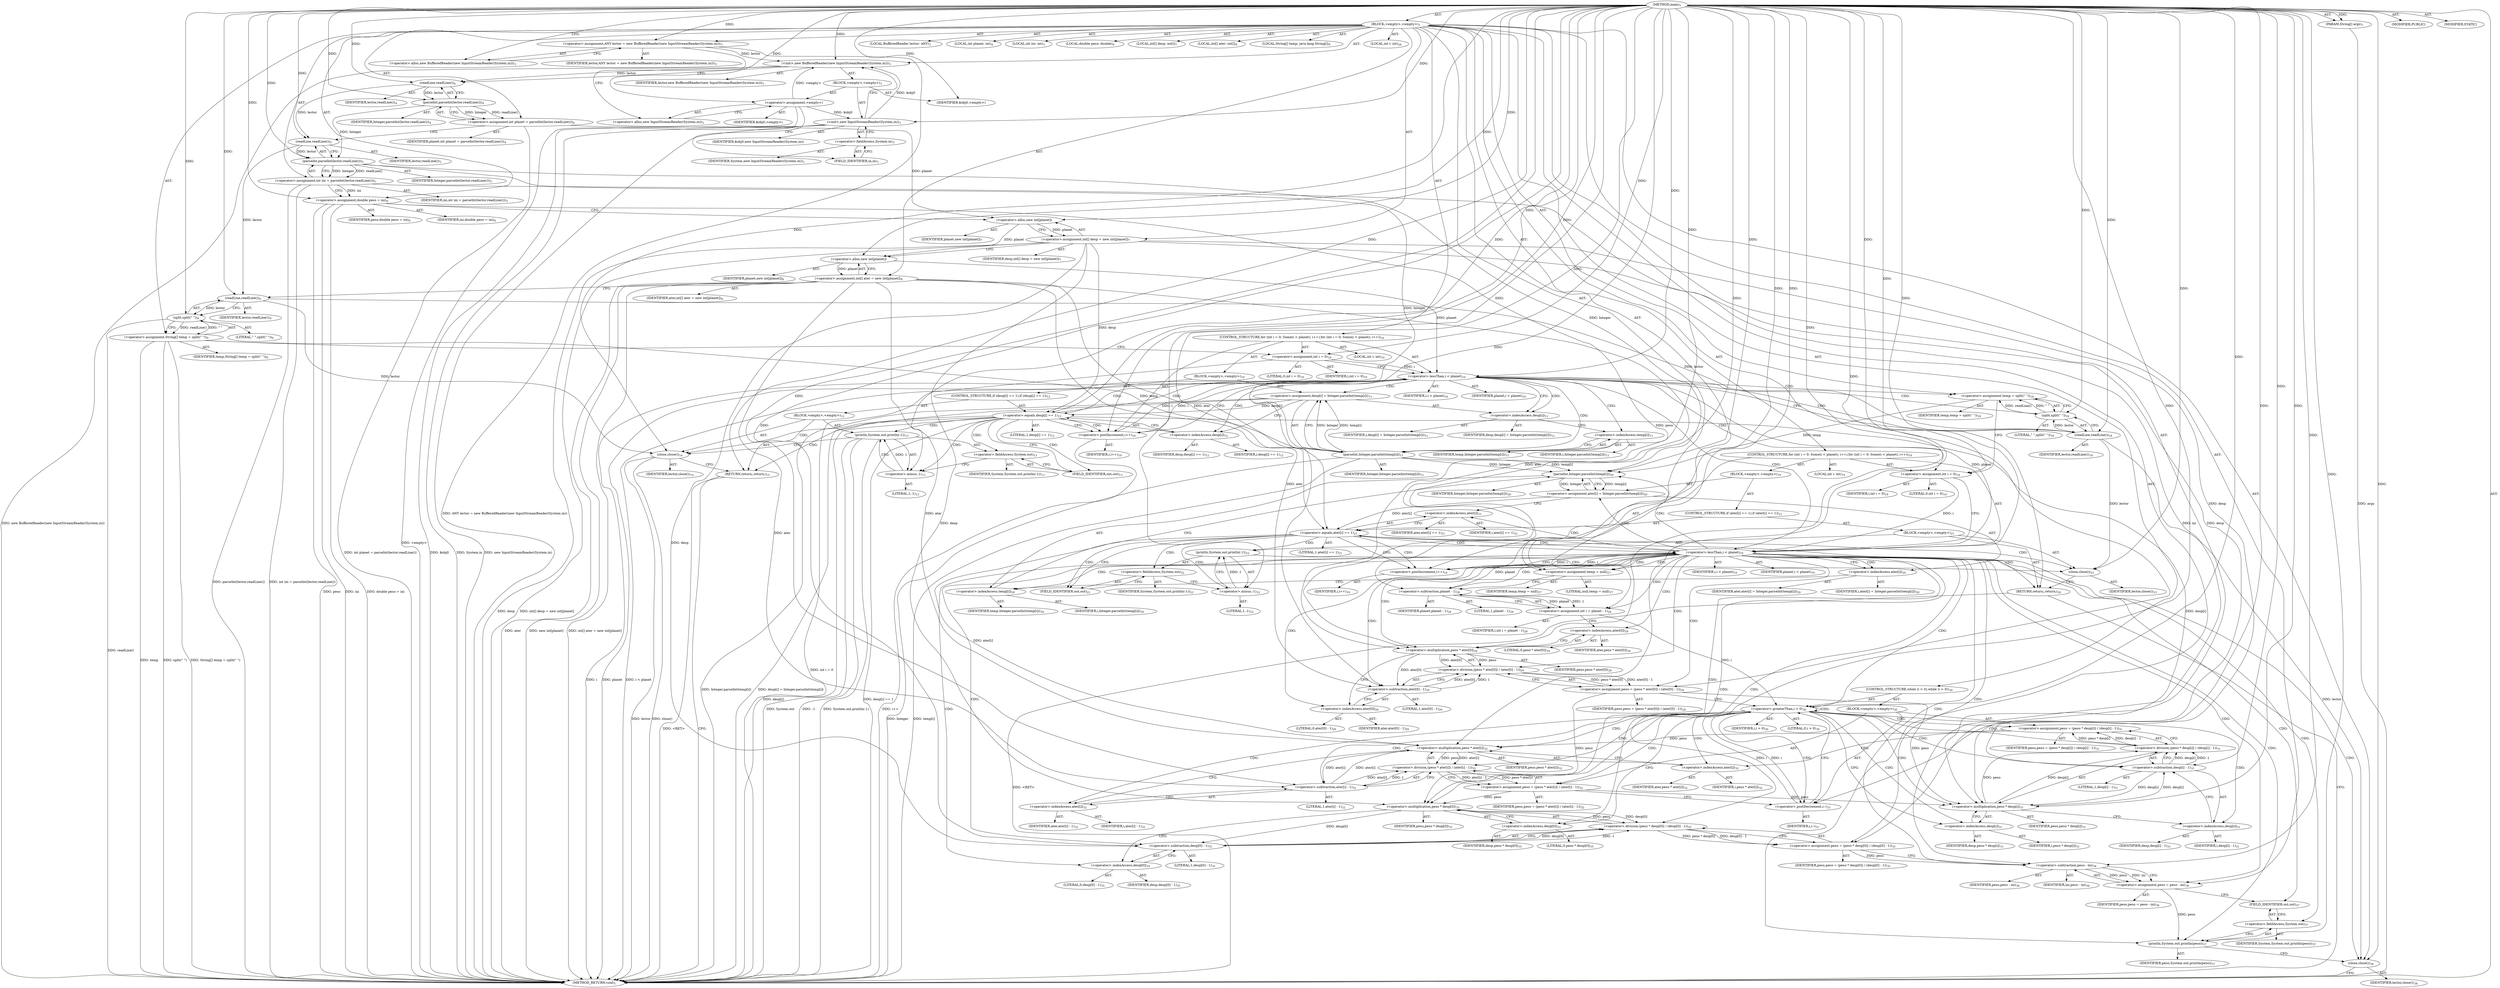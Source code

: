 digraph "main" {  
"19" [label = <(METHOD,main)<SUB>1</SUB>> ]
"20" [label = <(PARAM,String[] args)<SUB>1</SUB>> ]
"21" [label = <(BLOCK,&lt;empty&gt;,&lt;empty&gt;)<SUB>1</SUB>> ]
"4" [label = <(LOCAL,BufferedReader lector: ANY)<SUB>3</SUB>> ]
"22" [label = <(&lt;operator&gt;.assignment,ANY lector = new BufferedReader(new InputStreamReader(System.in)))<SUB>3</SUB>> ]
"23" [label = <(IDENTIFIER,lector,ANY lector = new BufferedReader(new InputStreamReader(System.in)))<SUB>3</SUB>> ]
"24" [label = <(&lt;operator&gt;.alloc,new BufferedReader(new InputStreamReader(System.in)))<SUB>3</SUB>> ]
"25" [label = <(&lt;init&gt;,new BufferedReader(new InputStreamReader(System.in)))<SUB>3</SUB>> ]
"3" [label = <(IDENTIFIER,lector,new BufferedReader(new InputStreamReader(System.in)))<SUB>3</SUB>> ]
"26" [label = <(BLOCK,&lt;empty&gt;,&lt;empty&gt;)<SUB>3</SUB>> ]
"27" [label = <(&lt;operator&gt;.assignment,&lt;empty&gt;)> ]
"28" [label = <(IDENTIFIER,$obj0,&lt;empty&gt;)> ]
"29" [label = <(&lt;operator&gt;.alloc,new InputStreamReader(System.in))<SUB>3</SUB>> ]
"30" [label = <(&lt;init&gt;,new InputStreamReader(System.in))<SUB>3</SUB>> ]
"31" [label = <(IDENTIFIER,$obj0,new InputStreamReader(System.in))> ]
"32" [label = <(&lt;operator&gt;.fieldAccess,System.in)<SUB>3</SUB>> ]
"33" [label = <(IDENTIFIER,System,new InputStreamReader(System.in))<SUB>3</SUB>> ]
"34" [label = <(FIELD_IDENTIFIER,in,in)<SUB>3</SUB>> ]
"35" [label = <(IDENTIFIER,$obj0,&lt;empty&gt;)> ]
"36" [label = <(LOCAL,int planet: int)<SUB>4</SUB>> ]
"37" [label = <(&lt;operator&gt;.assignment,int planet = parseInt(lector.readLine()))<SUB>4</SUB>> ]
"38" [label = <(IDENTIFIER,planet,int planet = parseInt(lector.readLine()))<SUB>4</SUB>> ]
"39" [label = <(parseInt,parseInt(lector.readLine()))<SUB>4</SUB>> ]
"40" [label = <(IDENTIFIER,Integer,parseInt(lector.readLine()))<SUB>4</SUB>> ]
"41" [label = <(readLine,readLine())<SUB>4</SUB>> ]
"42" [label = <(IDENTIFIER,lector,readLine())<SUB>4</SUB>> ]
"43" [label = <(LOCAL,int ini: int)<SUB>5</SUB>> ]
"44" [label = <(&lt;operator&gt;.assignment,int ini = parseInt(lector.readLine()))<SUB>5</SUB>> ]
"45" [label = <(IDENTIFIER,ini,int ini = parseInt(lector.readLine()))<SUB>5</SUB>> ]
"46" [label = <(parseInt,parseInt(lector.readLine()))<SUB>5</SUB>> ]
"47" [label = <(IDENTIFIER,Integer,parseInt(lector.readLine()))<SUB>5</SUB>> ]
"48" [label = <(readLine,readLine())<SUB>5</SUB>> ]
"49" [label = <(IDENTIFIER,lector,readLine())<SUB>5</SUB>> ]
"50" [label = <(LOCAL,double peso: double)<SUB>6</SUB>> ]
"51" [label = <(&lt;operator&gt;.assignment,double peso = ini)<SUB>6</SUB>> ]
"52" [label = <(IDENTIFIER,peso,double peso = ini)<SUB>6</SUB>> ]
"53" [label = <(IDENTIFIER,ini,double peso = ini)<SUB>6</SUB>> ]
"54" [label = <(LOCAL,int[] desp: int[])<SUB>7</SUB>> ]
"55" [label = <(&lt;operator&gt;.assignment,int[] desp = new int[planet])<SUB>7</SUB>> ]
"56" [label = <(IDENTIFIER,desp,int[] desp = new int[planet])<SUB>7</SUB>> ]
"57" [label = <(&lt;operator&gt;.alloc,new int[planet])> ]
"58" [label = <(IDENTIFIER,planet,new int[planet])<SUB>7</SUB>> ]
"59" [label = <(LOCAL,int[] ater: int[])<SUB>8</SUB>> ]
"60" [label = <(&lt;operator&gt;.assignment,int[] ater = new int[planet])<SUB>8</SUB>> ]
"61" [label = <(IDENTIFIER,ater,int[] ater = new int[planet])<SUB>8</SUB>> ]
"62" [label = <(&lt;operator&gt;.alloc,new int[planet])> ]
"63" [label = <(IDENTIFIER,planet,new int[planet])<SUB>8</SUB>> ]
"64" [label = <(LOCAL,String[] temp: java.lang.String[])<SUB>9</SUB>> ]
"65" [label = <(&lt;operator&gt;.assignment,String[] temp = split(&quot; &quot;))<SUB>9</SUB>> ]
"66" [label = <(IDENTIFIER,temp,String[] temp = split(&quot; &quot;))<SUB>9</SUB>> ]
"67" [label = <(split,split(&quot; &quot;))<SUB>9</SUB>> ]
"68" [label = <(readLine,readLine())<SUB>9</SUB>> ]
"69" [label = <(IDENTIFIER,lector,readLine())<SUB>9</SUB>> ]
"70" [label = <(LITERAL,&quot; &quot;,split(&quot; &quot;))<SUB>9</SUB>> ]
"71" [label = <(CONTROL_STRUCTURE,for (int i = 0; Some(i &lt; planet); i++),for (int i = 0; Some(i &lt; planet); i++))<SUB>10</SUB>> ]
"72" [label = <(LOCAL,int i: int)<SUB>10</SUB>> ]
"73" [label = <(&lt;operator&gt;.assignment,int i = 0)<SUB>10</SUB>> ]
"74" [label = <(IDENTIFIER,i,int i = 0)<SUB>10</SUB>> ]
"75" [label = <(LITERAL,0,int i = 0)<SUB>10</SUB>> ]
"76" [label = <(&lt;operator&gt;.lessThan,i &lt; planet)<SUB>10</SUB>> ]
"77" [label = <(IDENTIFIER,i,i &lt; planet)<SUB>10</SUB>> ]
"78" [label = <(IDENTIFIER,planet,i &lt; planet)<SUB>10</SUB>> ]
"79" [label = <(&lt;operator&gt;.postIncrement,i++)<SUB>10</SUB>> ]
"80" [label = <(IDENTIFIER,i,i++)<SUB>10</SUB>> ]
"81" [label = <(BLOCK,&lt;empty&gt;,&lt;empty&gt;)<SUB>10</SUB>> ]
"82" [label = <(&lt;operator&gt;.assignment,desp[i] = Integer.parseInt(temp[i]))<SUB>11</SUB>> ]
"83" [label = <(&lt;operator&gt;.indexAccess,desp[i])<SUB>11</SUB>> ]
"84" [label = <(IDENTIFIER,desp,desp[i] = Integer.parseInt(temp[i]))<SUB>11</SUB>> ]
"85" [label = <(IDENTIFIER,i,desp[i] = Integer.parseInt(temp[i]))<SUB>11</SUB>> ]
"86" [label = <(parseInt,Integer.parseInt(temp[i]))<SUB>11</SUB>> ]
"87" [label = <(IDENTIFIER,Integer,Integer.parseInt(temp[i]))<SUB>11</SUB>> ]
"88" [label = <(&lt;operator&gt;.indexAccess,temp[i])<SUB>11</SUB>> ]
"89" [label = <(IDENTIFIER,temp,Integer.parseInt(temp[i]))<SUB>11</SUB>> ]
"90" [label = <(IDENTIFIER,i,Integer.parseInt(temp[i]))<SUB>11</SUB>> ]
"91" [label = <(CONTROL_STRUCTURE,if (desp[i] == 1),if (desp[i] == 1))<SUB>12</SUB>> ]
"92" [label = <(&lt;operator&gt;.equals,desp[i] == 1)<SUB>12</SUB>> ]
"93" [label = <(&lt;operator&gt;.indexAccess,desp[i])<SUB>12</SUB>> ]
"94" [label = <(IDENTIFIER,desp,desp[i] == 1)<SUB>12</SUB>> ]
"95" [label = <(IDENTIFIER,i,desp[i] == 1)<SUB>12</SUB>> ]
"96" [label = <(LITERAL,1,desp[i] == 1)<SUB>12</SUB>> ]
"97" [label = <(BLOCK,&lt;empty&gt;,&lt;empty&gt;)<SUB>12</SUB>> ]
"98" [label = <(println,System.out.println(-1))<SUB>13</SUB>> ]
"99" [label = <(&lt;operator&gt;.fieldAccess,System.out)<SUB>13</SUB>> ]
"100" [label = <(IDENTIFIER,System,System.out.println(-1))<SUB>13</SUB>> ]
"101" [label = <(FIELD_IDENTIFIER,out,out)<SUB>13</SUB>> ]
"102" [label = <(&lt;operator&gt;.minus,-1)<SUB>13</SUB>> ]
"103" [label = <(LITERAL,1,-1)<SUB>13</SUB>> ]
"104" [label = <(close,close())<SUB>14</SUB>> ]
"105" [label = <(IDENTIFIER,lector,close())<SUB>14</SUB>> ]
"106" [label = <(RETURN,return;,return;)<SUB>15</SUB>> ]
"107" [label = <(&lt;operator&gt;.assignment,temp = split(&quot; &quot;))<SUB>18</SUB>> ]
"108" [label = <(IDENTIFIER,temp,temp = split(&quot; &quot;))<SUB>18</SUB>> ]
"109" [label = <(split,split(&quot; &quot;))<SUB>18</SUB>> ]
"110" [label = <(readLine,readLine())<SUB>18</SUB>> ]
"111" [label = <(IDENTIFIER,lector,readLine())<SUB>18</SUB>> ]
"112" [label = <(LITERAL,&quot; &quot;,split(&quot; &quot;))<SUB>18</SUB>> ]
"113" [label = <(CONTROL_STRUCTURE,for (int i = 0; Some(i &lt; planet); i++),for (int i = 0; Some(i &lt; planet); i++))<SUB>19</SUB>> ]
"114" [label = <(LOCAL,int i: int)<SUB>19</SUB>> ]
"115" [label = <(&lt;operator&gt;.assignment,int i = 0)<SUB>19</SUB>> ]
"116" [label = <(IDENTIFIER,i,int i = 0)<SUB>19</SUB>> ]
"117" [label = <(LITERAL,0,int i = 0)<SUB>19</SUB>> ]
"118" [label = <(&lt;operator&gt;.lessThan,i &lt; planet)<SUB>19</SUB>> ]
"119" [label = <(IDENTIFIER,i,i &lt; planet)<SUB>19</SUB>> ]
"120" [label = <(IDENTIFIER,planet,i &lt; planet)<SUB>19</SUB>> ]
"121" [label = <(&lt;operator&gt;.postIncrement,i++)<SUB>19</SUB>> ]
"122" [label = <(IDENTIFIER,i,i++)<SUB>19</SUB>> ]
"123" [label = <(BLOCK,&lt;empty&gt;,&lt;empty&gt;)<SUB>19</SUB>> ]
"124" [label = <(&lt;operator&gt;.assignment,ater[i] = Integer.parseInt(temp[i]))<SUB>20</SUB>> ]
"125" [label = <(&lt;operator&gt;.indexAccess,ater[i])<SUB>20</SUB>> ]
"126" [label = <(IDENTIFIER,ater,ater[i] = Integer.parseInt(temp[i]))<SUB>20</SUB>> ]
"127" [label = <(IDENTIFIER,i,ater[i] = Integer.parseInt(temp[i]))<SUB>20</SUB>> ]
"128" [label = <(parseInt,Integer.parseInt(temp[i]))<SUB>20</SUB>> ]
"129" [label = <(IDENTIFIER,Integer,Integer.parseInt(temp[i]))<SUB>20</SUB>> ]
"130" [label = <(&lt;operator&gt;.indexAccess,temp[i])<SUB>20</SUB>> ]
"131" [label = <(IDENTIFIER,temp,Integer.parseInt(temp[i]))<SUB>20</SUB>> ]
"132" [label = <(IDENTIFIER,i,Integer.parseInt(temp[i]))<SUB>20</SUB>> ]
"133" [label = <(CONTROL_STRUCTURE,if (ater[i] == 1),if (ater[i] == 1))<SUB>21</SUB>> ]
"134" [label = <(&lt;operator&gt;.equals,ater[i] == 1)<SUB>21</SUB>> ]
"135" [label = <(&lt;operator&gt;.indexAccess,ater[i])<SUB>21</SUB>> ]
"136" [label = <(IDENTIFIER,ater,ater[i] == 1)<SUB>21</SUB>> ]
"137" [label = <(IDENTIFIER,i,ater[i] == 1)<SUB>21</SUB>> ]
"138" [label = <(LITERAL,1,ater[i] == 1)<SUB>21</SUB>> ]
"139" [label = <(BLOCK,&lt;empty&gt;,&lt;empty&gt;)<SUB>21</SUB>> ]
"140" [label = <(println,System.out.println(-1))<SUB>22</SUB>> ]
"141" [label = <(&lt;operator&gt;.fieldAccess,System.out)<SUB>22</SUB>> ]
"142" [label = <(IDENTIFIER,System,System.out.println(-1))<SUB>22</SUB>> ]
"143" [label = <(FIELD_IDENTIFIER,out,out)<SUB>22</SUB>> ]
"144" [label = <(&lt;operator&gt;.minus,-1)<SUB>22</SUB>> ]
"145" [label = <(LITERAL,1,-1)<SUB>22</SUB>> ]
"146" [label = <(close,close())<SUB>23</SUB>> ]
"147" [label = <(IDENTIFIER,lector,close())<SUB>23</SUB>> ]
"148" [label = <(RETURN,return;,return;)<SUB>24</SUB>> ]
"149" [label = <(&lt;operator&gt;.assignment,temp = null)<SUB>27</SUB>> ]
"150" [label = <(IDENTIFIER,temp,temp = null)<SUB>27</SUB>> ]
"151" [label = <(LITERAL,null,temp = null)<SUB>27</SUB>> ]
"152" [label = <(LOCAL,int i: int)<SUB>28</SUB>> ]
"153" [label = <(&lt;operator&gt;.assignment,int i = planet - 1)<SUB>28</SUB>> ]
"154" [label = <(IDENTIFIER,i,int i = planet - 1)<SUB>28</SUB>> ]
"155" [label = <(&lt;operator&gt;.subtraction,planet - 1)<SUB>28</SUB>> ]
"156" [label = <(IDENTIFIER,planet,planet - 1)<SUB>28</SUB>> ]
"157" [label = <(LITERAL,1,planet - 1)<SUB>28</SUB>> ]
"158" [label = <(&lt;operator&gt;.assignment,peso = (peso * ater[0]) / (ater[0] - 1))<SUB>29</SUB>> ]
"159" [label = <(IDENTIFIER,peso,peso = (peso * ater[0]) / (ater[0] - 1))<SUB>29</SUB>> ]
"160" [label = <(&lt;operator&gt;.division,(peso * ater[0]) / (ater[0] - 1))<SUB>29</SUB>> ]
"161" [label = <(&lt;operator&gt;.multiplication,peso * ater[0])<SUB>29</SUB>> ]
"162" [label = <(IDENTIFIER,peso,peso * ater[0])<SUB>29</SUB>> ]
"163" [label = <(&lt;operator&gt;.indexAccess,ater[0])<SUB>29</SUB>> ]
"164" [label = <(IDENTIFIER,ater,peso * ater[0])<SUB>29</SUB>> ]
"165" [label = <(LITERAL,0,peso * ater[0])<SUB>29</SUB>> ]
"166" [label = <(&lt;operator&gt;.subtraction,ater[0] - 1)<SUB>29</SUB>> ]
"167" [label = <(&lt;operator&gt;.indexAccess,ater[0])<SUB>29</SUB>> ]
"168" [label = <(IDENTIFIER,ater,ater[0] - 1)<SUB>29</SUB>> ]
"169" [label = <(LITERAL,0,ater[0] - 1)<SUB>29</SUB>> ]
"170" [label = <(LITERAL,1,ater[0] - 1)<SUB>29</SUB>> ]
"171" [label = <(CONTROL_STRUCTURE,while (i &gt; 0),while (i &gt; 0))<SUB>30</SUB>> ]
"172" [label = <(&lt;operator&gt;.greaterThan,i &gt; 0)<SUB>30</SUB>> ]
"173" [label = <(IDENTIFIER,i,i &gt; 0)<SUB>30</SUB>> ]
"174" [label = <(LITERAL,0,i &gt; 0)<SUB>30</SUB>> ]
"175" [label = <(BLOCK,&lt;empty&gt;,&lt;empty&gt;)<SUB>30</SUB>> ]
"176" [label = <(&lt;operator&gt;.assignment,peso = (peso * desp[i]) / (desp[i] - 1))<SUB>31</SUB>> ]
"177" [label = <(IDENTIFIER,peso,peso = (peso * desp[i]) / (desp[i] - 1))<SUB>31</SUB>> ]
"178" [label = <(&lt;operator&gt;.division,(peso * desp[i]) / (desp[i] - 1))<SUB>31</SUB>> ]
"179" [label = <(&lt;operator&gt;.multiplication,peso * desp[i])<SUB>31</SUB>> ]
"180" [label = <(IDENTIFIER,peso,peso * desp[i])<SUB>31</SUB>> ]
"181" [label = <(&lt;operator&gt;.indexAccess,desp[i])<SUB>31</SUB>> ]
"182" [label = <(IDENTIFIER,desp,peso * desp[i])<SUB>31</SUB>> ]
"183" [label = <(IDENTIFIER,i,peso * desp[i])<SUB>31</SUB>> ]
"184" [label = <(&lt;operator&gt;.subtraction,desp[i] - 1)<SUB>31</SUB>> ]
"185" [label = <(&lt;operator&gt;.indexAccess,desp[i])<SUB>31</SUB>> ]
"186" [label = <(IDENTIFIER,desp,desp[i] - 1)<SUB>31</SUB>> ]
"187" [label = <(IDENTIFIER,i,desp[i] - 1)<SUB>31</SUB>> ]
"188" [label = <(LITERAL,1,desp[i] - 1)<SUB>31</SUB>> ]
"189" [label = <(&lt;operator&gt;.assignment,peso = (peso * ater[i]) / (ater[i] - 1))<SUB>32</SUB>> ]
"190" [label = <(IDENTIFIER,peso,peso = (peso * ater[i]) / (ater[i] - 1))<SUB>32</SUB>> ]
"191" [label = <(&lt;operator&gt;.division,(peso * ater[i]) / (ater[i] - 1))<SUB>32</SUB>> ]
"192" [label = <(&lt;operator&gt;.multiplication,peso * ater[i])<SUB>32</SUB>> ]
"193" [label = <(IDENTIFIER,peso,peso * ater[i])<SUB>32</SUB>> ]
"194" [label = <(&lt;operator&gt;.indexAccess,ater[i])<SUB>32</SUB>> ]
"195" [label = <(IDENTIFIER,ater,peso * ater[i])<SUB>32</SUB>> ]
"196" [label = <(IDENTIFIER,i,peso * ater[i])<SUB>32</SUB>> ]
"197" [label = <(&lt;operator&gt;.subtraction,ater[i] - 1)<SUB>32</SUB>> ]
"198" [label = <(&lt;operator&gt;.indexAccess,ater[i])<SUB>32</SUB>> ]
"199" [label = <(IDENTIFIER,ater,ater[i] - 1)<SUB>32</SUB>> ]
"200" [label = <(IDENTIFIER,i,ater[i] - 1)<SUB>32</SUB>> ]
"201" [label = <(LITERAL,1,ater[i] - 1)<SUB>32</SUB>> ]
"202" [label = <(&lt;operator&gt;.postDecrement,i--)<SUB>33</SUB>> ]
"203" [label = <(IDENTIFIER,i,i--)<SUB>33</SUB>> ]
"204" [label = <(&lt;operator&gt;.assignment,peso = (peso * desp[0]) / (desp[0] - 1))<SUB>35</SUB>> ]
"205" [label = <(IDENTIFIER,peso,peso = (peso * desp[0]) / (desp[0] - 1))<SUB>35</SUB>> ]
"206" [label = <(&lt;operator&gt;.division,(peso * desp[0]) / (desp[0] - 1))<SUB>35</SUB>> ]
"207" [label = <(&lt;operator&gt;.multiplication,peso * desp[0])<SUB>35</SUB>> ]
"208" [label = <(IDENTIFIER,peso,peso * desp[0])<SUB>35</SUB>> ]
"209" [label = <(&lt;operator&gt;.indexAccess,desp[0])<SUB>35</SUB>> ]
"210" [label = <(IDENTIFIER,desp,peso * desp[0])<SUB>35</SUB>> ]
"211" [label = <(LITERAL,0,peso * desp[0])<SUB>35</SUB>> ]
"212" [label = <(&lt;operator&gt;.subtraction,desp[0] - 1)<SUB>35</SUB>> ]
"213" [label = <(&lt;operator&gt;.indexAccess,desp[0])<SUB>35</SUB>> ]
"214" [label = <(IDENTIFIER,desp,desp[0] - 1)<SUB>35</SUB>> ]
"215" [label = <(LITERAL,0,desp[0] - 1)<SUB>35</SUB>> ]
"216" [label = <(LITERAL,1,desp[0] - 1)<SUB>35</SUB>> ]
"217" [label = <(&lt;operator&gt;.assignment,peso = peso - ini)<SUB>36</SUB>> ]
"218" [label = <(IDENTIFIER,peso,peso = peso - ini)<SUB>36</SUB>> ]
"219" [label = <(&lt;operator&gt;.subtraction,peso - ini)<SUB>36</SUB>> ]
"220" [label = <(IDENTIFIER,peso,peso - ini)<SUB>36</SUB>> ]
"221" [label = <(IDENTIFIER,ini,peso - ini)<SUB>36</SUB>> ]
"222" [label = <(println,System.out.println(peso))<SUB>37</SUB>> ]
"223" [label = <(&lt;operator&gt;.fieldAccess,System.out)<SUB>37</SUB>> ]
"224" [label = <(IDENTIFIER,System,System.out.println(peso))<SUB>37</SUB>> ]
"225" [label = <(FIELD_IDENTIFIER,out,out)<SUB>37</SUB>> ]
"226" [label = <(IDENTIFIER,peso,System.out.println(peso))<SUB>37</SUB>> ]
"227" [label = <(close,close())<SUB>38</SUB>> ]
"228" [label = <(IDENTIFIER,lector,close())<SUB>38</SUB>> ]
"229" [label = <(MODIFIER,PUBLIC)> ]
"230" [label = <(MODIFIER,STATIC)> ]
"231" [label = <(METHOD_RETURN,void)<SUB>1</SUB>> ]
  "19" -> "20"  [ label = "AST: "] 
  "19" -> "21"  [ label = "AST: "] 
  "19" -> "229"  [ label = "AST: "] 
  "19" -> "230"  [ label = "AST: "] 
  "19" -> "231"  [ label = "AST: "] 
  "21" -> "4"  [ label = "AST: "] 
  "21" -> "22"  [ label = "AST: "] 
  "21" -> "25"  [ label = "AST: "] 
  "21" -> "36"  [ label = "AST: "] 
  "21" -> "37"  [ label = "AST: "] 
  "21" -> "43"  [ label = "AST: "] 
  "21" -> "44"  [ label = "AST: "] 
  "21" -> "50"  [ label = "AST: "] 
  "21" -> "51"  [ label = "AST: "] 
  "21" -> "54"  [ label = "AST: "] 
  "21" -> "55"  [ label = "AST: "] 
  "21" -> "59"  [ label = "AST: "] 
  "21" -> "60"  [ label = "AST: "] 
  "21" -> "64"  [ label = "AST: "] 
  "21" -> "65"  [ label = "AST: "] 
  "21" -> "71"  [ label = "AST: "] 
  "21" -> "107"  [ label = "AST: "] 
  "21" -> "113"  [ label = "AST: "] 
  "21" -> "149"  [ label = "AST: "] 
  "21" -> "152"  [ label = "AST: "] 
  "21" -> "153"  [ label = "AST: "] 
  "21" -> "158"  [ label = "AST: "] 
  "21" -> "171"  [ label = "AST: "] 
  "21" -> "204"  [ label = "AST: "] 
  "21" -> "217"  [ label = "AST: "] 
  "21" -> "222"  [ label = "AST: "] 
  "21" -> "227"  [ label = "AST: "] 
  "22" -> "23"  [ label = "AST: "] 
  "22" -> "24"  [ label = "AST: "] 
  "25" -> "3"  [ label = "AST: "] 
  "25" -> "26"  [ label = "AST: "] 
  "26" -> "27"  [ label = "AST: "] 
  "26" -> "30"  [ label = "AST: "] 
  "26" -> "35"  [ label = "AST: "] 
  "27" -> "28"  [ label = "AST: "] 
  "27" -> "29"  [ label = "AST: "] 
  "30" -> "31"  [ label = "AST: "] 
  "30" -> "32"  [ label = "AST: "] 
  "32" -> "33"  [ label = "AST: "] 
  "32" -> "34"  [ label = "AST: "] 
  "37" -> "38"  [ label = "AST: "] 
  "37" -> "39"  [ label = "AST: "] 
  "39" -> "40"  [ label = "AST: "] 
  "39" -> "41"  [ label = "AST: "] 
  "41" -> "42"  [ label = "AST: "] 
  "44" -> "45"  [ label = "AST: "] 
  "44" -> "46"  [ label = "AST: "] 
  "46" -> "47"  [ label = "AST: "] 
  "46" -> "48"  [ label = "AST: "] 
  "48" -> "49"  [ label = "AST: "] 
  "51" -> "52"  [ label = "AST: "] 
  "51" -> "53"  [ label = "AST: "] 
  "55" -> "56"  [ label = "AST: "] 
  "55" -> "57"  [ label = "AST: "] 
  "57" -> "58"  [ label = "AST: "] 
  "60" -> "61"  [ label = "AST: "] 
  "60" -> "62"  [ label = "AST: "] 
  "62" -> "63"  [ label = "AST: "] 
  "65" -> "66"  [ label = "AST: "] 
  "65" -> "67"  [ label = "AST: "] 
  "67" -> "68"  [ label = "AST: "] 
  "67" -> "70"  [ label = "AST: "] 
  "68" -> "69"  [ label = "AST: "] 
  "71" -> "72"  [ label = "AST: "] 
  "71" -> "73"  [ label = "AST: "] 
  "71" -> "76"  [ label = "AST: "] 
  "71" -> "79"  [ label = "AST: "] 
  "71" -> "81"  [ label = "AST: "] 
  "73" -> "74"  [ label = "AST: "] 
  "73" -> "75"  [ label = "AST: "] 
  "76" -> "77"  [ label = "AST: "] 
  "76" -> "78"  [ label = "AST: "] 
  "79" -> "80"  [ label = "AST: "] 
  "81" -> "82"  [ label = "AST: "] 
  "81" -> "91"  [ label = "AST: "] 
  "82" -> "83"  [ label = "AST: "] 
  "82" -> "86"  [ label = "AST: "] 
  "83" -> "84"  [ label = "AST: "] 
  "83" -> "85"  [ label = "AST: "] 
  "86" -> "87"  [ label = "AST: "] 
  "86" -> "88"  [ label = "AST: "] 
  "88" -> "89"  [ label = "AST: "] 
  "88" -> "90"  [ label = "AST: "] 
  "91" -> "92"  [ label = "AST: "] 
  "91" -> "97"  [ label = "AST: "] 
  "92" -> "93"  [ label = "AST: "] 
  "92" -> "96"  [ label = "AST: "] 
  "93" -> "94"  [ label = "AST: "] 
  "93" -> "95"  [ label = "AST: "] 
  "97" -> "98"  [ label = "AST: "] 
  "97" -> "104"  [ label = "AST: "] 
  "97" -> "106"  [ label = "AST: "] 
  "98" -> "99"  [ label = "AST: "] 
  "98" -> "102"  [ label = "AST: "] 
  "99" -> "100"  [ label = "AST: "] 
  "99" -> "101"  [ label = "AST: "] 
  "102" -> "103"  [ label = "AST: "] 
  "104" -> "105"  [ label = "AST: "] 
  "107" -> "108"  [ label = "AST: "] 
  "107" -> "109"  [ label = "AST: "] 
  "109" -> "110"  [ label = "AST: "] 
  "109" -> "112"  [ label = "AST: "] 
  "110" -> "111"  [ label = "AST: "] 
  "113" -> "114"  [ label = "AST: "] 
  "113" -> "115"  [ label = "AST: "] 
  "113" -> "118"  [ label = "AST: "] 
  "113" -> "121"  [ label = "AST: "] 
  "113" -> "123"  [ label = "AST: "] 
  "115" -> "116"  [ label = "AST: "] 
  "115" -> "117"  [ label = "AST: "] 
  "118" -> "119"  [ label = "AST: "] 
  "118" -> "120"  [ label = "AST: "] 
  "121" -> "122"  [ label = "AST: "] 
  "123" -> "124"  [ label = "AST: "] 
  "123" -> "133"  [ label = "AST: "] 
  "124" -> "125"  [ label = "AST: "] 
  "124" -> "128"  [ label = "AST: "] 
  "125" -> "126"  [ label = "AST: "] 
  "125" -> "127"  [ label = "AST: "] 
  "128" -> "129"  [ label = "AST: "] 
  "128" -> "130"  [ label = "AST: "] 
  "130" -> "131"  [ label = "AST: "] 
  "130" -> "132"  [ label = "AST: "] 
  "133" -> "134"  [ label = "AST: "] 
  "133" -> "139"  [ label = "AST: "] 
  "134" -> "135"  [ label = "AST: "] 
  "134" -> "138"  [ label = "AST: "] 
  "135" -> "136"  [ label = "AST: "] 
  "135" -> "137"  [ label = "AST: "] 
  "139" -> "140"  [ label = "AST: "] 
  "139" -> "146"  [ label = "AST: "] 
  "139" -> "148"  [ label = "AST: "] 
  "140" -> "141"  [ label = "AST: "] 
  "140" -> "144"  [ label = "AST: "] 
  "141" -> "142"  [ label = "AST: "] 
  "141" -> "143"  [ label = "AST: "] 
  "144" -> "145"  [ label = "AST: "] 
  "146" -> "147"  [ label = "AST: "] 
  "149" -> "150"  [ label = "AST: "] 
  "149" -> "151"  [ label = "AST: "] 
  "153" -> "154"  [ label = "AST: "] 
  "153" -> "155"  [ label = "AST: "] 
  "155" -> "156"  [ label = "AST: "] 
  "155" -> "157"  [ label = "AST: "] 
  "158" -> "159"  [ label = "AST: "] 
  "158" -> "160"  [ label = "AST: "] 
  "160" -> "161"  [ label = "AST: "] 
  "160" -> "166"  [ label = "AST: "] 
  "161" -> "162"  [ label = "AST: "] 
  "161" -> "163"  [ label = "AST: "] 
  "163" -> "164"  [ label = "AST: "] 
  "163" -> "165"  [ label = "AST: "] 
  "166" -> "167"  [ label = "AST: "] 
  "166" -> "170"  [ label = "AST: "] 
  "167" -> "168"  [ label = "AST: "] 
  "167" -> "169"  [ label = "AST: "] 
  "171" -> "172"  [ label = "AST: "] 
  "171" -> "175"  [ label = "AST: "] 
  "172" -> "173"  [ label = "AST: "] 
  "172" -> "174"  [ label = "AST: "] 
  "175" -> "176"  [ label = "AST: "] 
  "175" -> "189"  [ label = "AST: "] 
  "175" -> "202"  [ label = "AST: "] 
  "176" -> "177"  [ label = "AST: "] 
  "176" -> "178"  [ label = "AST: "] 
  "178" -> "179"  [ label = "AST: "] 
  "178" -> "184"  [ label = "AST: "] 
  "179" -> "180"  [ label = "AST: "] 
  "179" -> "181"  [ label = "AST: "] 
  "181" -> "182"  [ label = "AST: "] 
  "181" -> "183"  [ label = "AST: "] 
  "184" -> "185"  [ label = "AST: "] 
  "184" -> "188"  [ label = "AST: "] 
  "185" -> "186"  [ label = "AST: "] 
  "185" -> "187"  [ label = "AST: "] 
  "189" -> "190"  [ label = "AST: "] 
  "189" -> "191"  [ label = "AST: "] 
  "191" -> "192"  [ label = "AST: "] 
  "191" -> "197"  [ label = "AST: "] 
  "192" -> "193"  [ label = "AST: "] 
  "192" -> "194"  [ label = "AST: "] 
  "194" -> "195"  [ label = "AST: "] 
  "194" -> "196"  [ label = "AST: "] 
  "197" -> "198"  [ label = "AST: "] 
  "197" -> "201"  [ label = "AST: "] 
  "198" -> "199"  [ label = "AST: "] 
  "198" -> "200"  [ label = "AST: "] 
  "202" -> "203"  [ label = "AST: "] 
  "204" -> "205"  [ label = "AST: "] 
  "204" -> "206"  [ label = "AST: "] 
  "206" -> "207"  [ label = "AST: "] 
  "206" -> "212"  [ label = "AST: "] 
  "207" -> "208"  [ label = "AST: "] 
  "207" -> "209"  [ label = "AST: "] 
  "209" -> "210"  [ label = "AST: "] 
  "209" -> "211"  [ label = "AST: "] 
  "212" -> "213"  [ label = "AST: "] 
  "212" -> "216"  [ label = "AST: "] 
  "213" -> "214"  [ label = "AST: "] 
  "213" -> "215"  [ label = "AST: "] 
  "217" -> "218"  [ label = "AST: "] 
  "217" -> "219"  [ label = "AST: "] 
  "219" -> "220"  [ label = "AST: "] 
  "219" -> "221"  [ label = "AST: "] 
  "222" -> "223"  [ label = "AST: "] 
  "222" -> "226"  [ label = "AST: "] 
  "223" -> "224"  [ label = "AST: "] 
  "223" -> "225"  [ label = "AST: "] 
  "227" -> "228"  [ label = "AST: "] 
  "22" -> "29"  [ label = "CFG: "] 
  "25" -> "41"  [ label = "CFG: "] 
  "37" -> "48"  [ label = "CFG: "] 
  "44" -> "51"  [ label = "CFG: "] 
  "51" -> "57"  [ label = "CFG: "] 
  "55" -> "62"  [ label = "CFG: "] 
  "60" -> "68"  [ label = "CFG: "] 
  "65" -> "73"  [ label = "CFG: "] 
  "107" -> "115"  [ label = "CFG: "] 
  "149" -> "155"  [ label = "CFG: "] 
  "153" -> "163"  [ label = "CFG: "] 
  "158" -> "172"  [ label = "CFG: "] 
  "204" -> "219"  [ label = "CFG: "] 
  "217" -> "225"  [ label = "CFG: "] 
  "222" -> "227"  [ label = "CFG: "] 
  "227" -> "231"  [ label = "CFG: "] 
  "24" -> "22"  [ label = "CFG: "] 
  "39" -> "37"  [ label = "CFG: "] 
  "46" -> "44"  [ label = "CFG: "] 
  "57" -> "55"  [ label = "CFG: "] 
  "62" -> "60"  [ label = "CFG: "] 
  "67" -> "65"  [ label = "CFG: "] 
  "73" -> "76"  [ label = "CFG: "] 
  "76" -> "83"  [ label = "CFG: "] 
  "76" -> "110"  [ label = "CFG: "] 
  "79" -> "76"  [ label = "CFG: "] 
  "109" -> "107"  [ label = "CFG: "] 
  "115" -> "118"  [ label = "CFG: "] 
  "118" -> "125"  [ label = "CFG: "] 
  "118" -> "149"  [ label = "CFG: "] 
  "121" -> "118"  [ label = "CFG: "] 
  "155" -> "153"  [ label = "CFG: "] 
  "160" -> "158"  [ label = "CFG: "] 
  "172" -> "181"  [ label = "CFG: "] 
  "172" -> "209"  [ label = "CFG: "] 
  "206" -> "204"  [ label = "CFG: "] 
  "219" -> "217"  [ label = "CFG: "] 
  "223" -> "222"  [ label = "CFG: "] 
  "27" -> "34"  [ label = "CFG: "] 
  "30" -> "25"  [ label = "CFG: "] 
  "41" -> "39"  [ label = "CFG: "] 
  "48" -> "46"  [ label = "CFG: "] 
  "68" -> "67"  [ label = "CFG: "] 
  "82" -> "93"  [ label = "CFG: "] 
  "110" -> "109"  [ label = "CFG: "] 
  "124" -> "135"  [ label = "CFG: "] 
  "161" -> "167"  [ label = "CFG: "] 
  "166" -> "160"  [ label = "CFG: "] 
  "176" -> "194"  [ label = "CFG: "] 
  "189" -> "202"  [ label = "CFG: "] 
  "202" -> "172"  [ label = "CFG: "] 
  "207" -> "213"  [ label = "CFG: "] 
  "212" -> "206"  [ label = "CFG: "] 
  "225" -> "223"  [ label = "CFG: "] 
  "29" -> "27"  [ label = "CFG: "] 
  "32" -> "30"  [ label = "CFG: "] 
  "83" -> "88"  [ label = "CFG: "] 
  "86" -> "82"  [ label = "CFG: "] 
  "92" -> "101"  [ label = "CFG: "] 
  "92" -> "79"  [ label = "CFG: "] 
  "125" -> "130"  [ label = "CFG: "] 
  "128" -> "124"  [ label = "CFG: "] 
  "134" -> "143"  [ label = "CFG: "] 
  "134" -> "121"  [ label = "CFG: "] 
  "163" -> "161"  [ label = "CFG: "] 
  "167" -> "166"  [ label = "CFG: "] 
  "178" -> "176"  [ label = "CFG: "] 
  "191" -> "189"  [ label = "CFG: "] 
  "209" -> "207"  [ label = "CFG: "] 
  "213" -> "212"  [ label = "CFG: "] 
  "34" -> "32"  [ label = "CFG: "] 
  "88" -> "86"  [ label = "CFG: "] 
  "93" -> "92"  [ label = "CFG: "] 
  "98" -> "104"  [ label = "CFG: "] 
  "104" -> "106"  [ label = "CFG: "] 
  "106" -> "231"  [ label = "CFG: "] 
  "130" -> "128"  [ label = "CFG: "] 
  "135" -> "134"  [ label = "CFG: "] 
  "140" -> "146"  [ label = "CFG: "] 
  "146" -> "148"  [ label = "CFG: "] 
  "148" -> "231"  [ label = "CFG: "] 
  "179" -> "185"  [ label = "CFG: "] 
  "184" -> "178"  [ label = "CFG: "] 
  "192" -> "198"  [ label = "CFG: "] 
  "197" -> "191"  [ label = "CFG: "] 
  "99" -> "102"  [ label = "CFG: "] 
  "102" -> "98"  [ label = "CFG: "] 
  "141" -> "144"  [ label = "CFG: "] 
  "144" -> "140"  [ label = "CFG: "] 
  "181" -> "179"  [ label = "CFG: "] 
  "185" -> "184"  [ label = "CFG: "] 
  "194" -> "192"  [ label = "CFG: "] 
  "198" -> "197"  [ label = "CFG: "] 
  "101" -> "99"  [ label = "CFG: "] 
  "143" -> "141"  [ label = "CFG: "] 
  "19" -> "24"  [ label = "CFG: "] 
  "148" -> "231"  [ label = "DDG: &lt;RET&gt;"] 
  "106" -> "231"  [ label = "DDG: &lt;RET&gt;"] 
  "20" -> "231"  [ label = "DDG: args"] 
  "22" -> "231"  [ label = "DDG: ANY lector = new BufferedReader(new InputStreamReader(System.in))"] 
  "27" -> "231"  [ label = "DDG: &lt;empty&gt;"] 
  "30" -> "231"  [ label = "DDG: $obj0"] 
  "30" -> "231"  [ label = "DDG: System.in"] 
  "30" -> "231"  [ label = "DDG: new InputStreamReader(System.in)"] 
  "25" -> "231"  [ label = "DDG: new BufferedReader(new InputStreamReader(System.in))"] 
  "37" -> "231"  [ label = "DDG: int planet = parseInt(lector.readLine())"] 
  "44" -> "231"  [ label = "DDG: parseInt(lector.readLine())"] 
  "44" -> "231"  [ label = "DDG: int ini = parseInt(lector.readLine())"] 
  "51" -> "231"  [ label = "DDG: peso"] 
  "51" -> "231"  [ label = "DDG: ini"] 
  "51" -> "231"  [ label = "DDG: double peso = ini"] 
  "55" -> "231"  [ label = "DDG: desp"] 
  "55" -> "231"  [ label = "DDG: int[] desp = new int[planet]"] 
  "60" -> "231"  [ label = "DDG: ater"] 
  "60" -> "231"  [ label = "DDG: new int[planet]"] 
  "60" -> "231"  [ label = "DDG: int[] ater = new int[planet]"] 
  "65" -> "231"  [ label = "DDG: temp"] 
  "67" -> "231"  [ label = "DDG: readLine()"] 
  "65" -> "231"  [ label = "DDG: split(&quot; &quot;)"] 
  "65" -> "231"  [ label = "DDG: String[] temp = split(&quot; &quot;)"] 
  "73" -> "231"  [ label = "DDG: int i = 0"] 
  "76" -> "231"  [ label = "DDG: i"] 
  "76" -> "231"  [ label = "DDG: planet"] 
  "76" -> "231"  [ label = "DDG: i &lt; planet"] 
  "86" -> "231"  [ label = "DDG: Integer"] 
  "86" -> "231"  [ label = "DDG: temp[i]"] 
  "82" -> "231"  [ label = "DDG: Integer.parseInt(temp[i])"] 
  "82" -> "231"  [ label = "DDG: desp[i] = Integer.parseInt(temp[i])"] 
  "92" -> "231"  [ label = "DDG: desp[i]"] 
  "92" -> "231"  [ label = "DDG: desp[i] == 1"] 
  "79" -> "231"  [ label = "DDG: i++"] 
  "98" -> "231"  [ label = "DDG: System.out"] 
  "98" -> "231"  [ label = "DDG: -1"] 
  "98" -> "231"  [ label = "DDG: System.out.println(-1)"] 
  "104" -> "231"  [ label = "DDG: lector"] 
  "104" -> "231"  [ label = "DDG: close()"] 
  "19" -> "20"  [ label = "DDG: "] 
  "19" -> "22"  [ label = "DDG: "] 
  "39" -> "37"  [ label = "DDG: Integer"] 
  "39" -> "37"  [ label = "DDG: readLine()"] 
  "46" -> "44"  [ label = "DDG: Integer"] 
  "46" -> "44"  [ label = "DDG: readLine()"] 
  "44" -> "51"  [ label = "DDG: ini"] 
  "19" -> "51"  [ label = "DDG: "] 
  "57" -> "55"  [ label = "DDG: planet"] 
  "62" -> "60"  [ label = "DDG: planet"] 
  "67" -> "65"  [ label = "DDG: readLine()"] 
  "67" -> "65"  [ label = "DDG: &quot; &quot;"] 
  "109" -> "107"  [ label = "DDG: readLine()"] 
  "109" -> "107"  [ label = "DDG: &quot; &quot;"] 
  "19" -> "149"  [ label = "DDG: "] 
  "155" -> "153"  [ label = "DDG: planet"] 
  "155" -> "153"  [ label = "DDG: 1"] 
  "160" -> "158"  [ label = "DDG: peso * ater[0]"] 
  "160" -> "158"  [ label = "DDG: ater[0] - 1"] 
  "206" -> "204"  [ label = "DDG: peso * desp[0]"] 
  "206" -> "204"  [ label = "DDG: desp[0] - 1"] 
  "219" -> "217"  [ label = "DDG: peso"] 
  "219" -> "217"  [ label = "DDG: ini"] 
  "22" -> "25"  [ label = "DDG: lector"] 
  "19" -> "25"  [ label = "DDG: "] 
  "27" -> "25"  [ label = "DDG: &lt;empty&gt;"] 
  "30" -> "25"  [ label = "DDG: $obj0"] 
  "19" -> "73"  [ label = "DDG: "] 
  "19" -> "115"  [ label = "DDG: "] 
  "217" -> "222"  [ label = "DDG: peso"] 
  "19" -> "222"  [ label = "DDG: "] 
  "110" -> "227"  [ label = "DDG: lector"] 
  "19" -> "227"  [ label = "DDG: "] 
  "19" -> "27"  [ label = "DDG: "] 
  "19" -> "35"  [ label = "DDG: "] 
  "19" -> "39"  [ label = "DDG: "] 
  "41" -> "39"  [ label = "DDG: lector"] 
  "39" -> "46"  [ label = "DDG: Integer"] 
  "19" -> "46"  [ label = "DDG: "] 
  "48" -> "46"  [ label = "DDG: lector"] 
  "37" -> "57"  [ label = "DDG: planet"] 
  "19" -> "57"  [ label = "DDG: "] 
  "57" -> "62"  [ label = "DDG: planet"] 
  "19" -> "62"  [ label = "DDG: "] 
  "68" -> "67"  [ label = "DDG: lector"] 
  "19" -> "67"  [ label = "DDG: "] 
  "73" -> "76"  [ label = "DDG: i"] 
  "79" -> "76"  [ label = "DDG: i"] 
  "19" -> "76"  [ label = "DDG: "] 
  "62" -> "76"  [ label = "DDG: planet"] 
  "76" -> "79"  [ label = "DDG: i"] 
  "19" -> "79"  [ label = "DDG: "] 
  "86" -> "82"  [ label = "DDG: Integer"] 
  "86" -> "82"  [ label = "DDG: temp[i]"] 
  "110" -> "109"  [ label = "DDG: lector"] 
  "19" -> "109"  [ label = "DDG: "] 
  "115" -> "118"  [ label = "DDG: i"] 
  "121" -> "118"  [ label = "DDG: i"] 
  "19" -> "118"  [ label = "DDG: "] 
  "76" -> "118"  [ label = "DDG: planet"] 
  "118" -> "121"  [ label = "DDG: i"] 
  "19" -> "121"  [ label = "DDG: "] 
  "128" -> "124"  [ label = "DDG: Integer"] 
  "128" -> "124"  [ label = "DDG: temp[i]"] 
  "118" -> "155"  [ label = "DDG: planet"] 
  "19" -> "155"  [ label = "DDG: "] 
  "161" -> "160"  [ label = "DDG: peso"] 
  "161" -> "160"  [ label = "DDG: ater[0]"] 
  "166" -> "160"  [ label = "DDG: ater[0]"] 
  "166" -> "160"  [ label = "DDG: 1"] 
  "153" -> "172"  [ label = "DDG: i"] 
  "202" -> "172"  [ label = "DDG: i"] 
  "19" -> "172"  [ label = "DDG: "] 
  "178" -> "176"  [ label = "DDG: peso * desp[i]"] 
  "178" -> "176"  [ label = "DDG: desp[i] - 1"] 
  "191" -> "189"  [ label = "DDG: peso * ater[i]"] 
  "191" -> "189"  [ label = "DDG: ater[i] - 1"] 
  "207" -> "206"  [ label = "DDG: peso"] 
  "207" -> "206"  [ label = "DDG: desp[0]"] 
  "212" -> "206"  [ label = "DDG: desp[0]"] 
  "212" -> "206"  [ label = "DDG: 1"] 
  "204" -> "219"  [ label = "DDG: peso"] 
  "19" -> "219"  [ label = "DDG: "] 
  "44" -> "219"  [ label = "DDG: ini"] 
  "27" -> "30"  [ label = "DDG: $obj0"] 
  "19" -> "30"  [ label = "DDG: "] 
  "25" -> "41"  [ label = "DDG: lector"] 
  "19" -> "41"  [ label = "DDG: "] 
  "41" -> "48"  [ label = "DDG: lector"] 
  "19" -> "48"  [ label = "DDG: "] 
  "48" -> "68"  [ label = "DDG: lector"] 
  "19" -> "68"  [ label = "DDG: "] 
  "68" -> "110"  [ label = "DDG: lector"] 
  "19" -> "110"  [ label = "DDG: "] 
  "51" -> "161"  [ label = "DDG: peso"] 
  "19" -> "161"  [ label = "DDG: "] 
  "60" -> "161"  [ label = "DDG: ater"] 
  "60" -> "166"  [ label = "DDG: ater"] 
  "161" -> "166"  [ label = "DDG: ater[0]"] 
  "19" -> "166"  [ label = "DDG: "] 
  "172" -> "202"  [ label = "DDG: i"] 
  "19" -> "202"  [ label = "DDG: "] 
  "158" -> "207"  [ label = "DDG: peso"] 
  "189" -> "207"  [ label = "DDG: peso"] 
  "19" -> "207"  [ label = "DDG: "] 
  "55" -> "207"  [ label = "DDG: desp"] 
  "55" -> "212"  [ label = "DDG: desp"] 
  "207" -> "212"  [ label = "DDG: desp[0]"] 
  "19" -> "212"  [ label = "DDG: "] 
  "46" -> "86"  [ label = "DDG: Integer"] 
  "19" -> "86"  [ label = "DDG: "] 
  "65" -> "86"  [ label = "DDG: temp"] 
  "55" -> "92"  [ label = "DDG: desp"] 
  "82" -> "92"  [ label = "DDG: desp[i]"] 
  "19" -> "92"  [ label = "DDG: "] 
  "19" -> "106"  [ label = "DDG: "] 
  "46" -> "128"  [ label = "DDG: Integer"] 
  "86" -> "128"  [ label = "DDG: Integer"] 
  "19" -> "128"  [ label = "DDG: "] 
  "107" -> "128"  [ label = "DDG: temp"] 
  "86" -> "128"  [ label = "DDG: temp[i]"] 
  "60" -> "134"  [ label = "DDG: ater"] 
  "124" -> "134"  [ label = "DDG: ater[i]"] 
  "19" -> "134"  [ label = "DDG: "] 
  "19" -> "148"  [ label = "DDG: "] 
  "179" -> "178"  [ label = "DDG: peso"] 
  "179" -> "178"  [ label = "DDG: desp[i]"] 
  "184" -> "178"  [ label = "DDG: desp[i]"] 
  "184" -> "178"  [ label = "DDG: 1"] 
  "192" -> "191"  [ label = "DDG: peso"] 
  "192" -> "191"  [ label = "DDG: ater[i]"] 
  "197" -> "191"  [ label = "DDG: ater[i]"] 
  "197" -> "191"  [ label = "DDG: 1"] 
  "102" -> "98"  [ label = "DDG: 1"] 
  "68" -> "104"  [ label = "DDG: lector"] 
  "19" -> "104"  [ label = "DDG: "] 
  "144" -> "140"  [ label = "DDG: 1"] 
  "110" -> "146"  [ label = "DDG: lector"] 
  "19" -> "146"  [ label = "DDG: "] 
  "158" -> "179"  [ label = "DDG: peso"] 
  "189" -> "179"  [ label = "DDG: peso"] 
  "19" -> "179"  [ label = "DDG: "] 
  "55" -> "179"  [ label = "DDG: desp"] 
  "184" -> "179"  [ label = "DDG: desp[i]"] 
  "92" -> "179"  [ label = "DDG: desp[i]"] 
  "55" -> "184"  [ label = "DDG: desp"] 
  "179" -> "184"  [ label = "DDG: desp[i]"] 
  "19" -> "184"  [ label = "DDG: "] 
  "176" -> "192"  [ label = "DDG: peso"] 
  "19" -> "192"  [ label = "DDG: "] 
  "60" -> "192"  [ label = "DDG: ater"] 
  "197" -> "192"  [ label = "DDG: ater[i]"] 
  "134" -> "192"  [ label = "DDG: ater[i]"] 
  "60" -> "197"  [ label = "DDG: ater"] 
  "192" -> "197"  [ label = "DDG: ater[i]"] 
  "19" -> "197"  [ label = "DDG: "] 
  "19" -> "102"  [ label = "DDG: "] 
  "19" -> "144"  [ label = "DDG: "] 
  "76" -> "107"  [ label = "CDG: "] 
  "76" -> "115"  [ label = "CDG: "] 
  "76" -> "92"  [ label = "CDG: "] 
  "76" -> "93"  [ label = "CDG: "] 
  "76" -> "118"  [ label = "CDG: "] 
  "76" -> "88"  [ label = "CDG: "] 
  "76" -> "86"  [ label = "CDG: "] 
  "76" -> "82"  [ label = "CDG: "] 
  "76" -> "83"  [ label = "CDG: "] 
  "76" -> "110"  [ label = "CDG: "] 
  "76" -> "109"  [ label = "CDG: "] 
  "118" -> "167"  [ label = "CDG: "] 
  "118" -> "128"  [ label = "CDG: "] 
  "118" -> "161"  [ label = "CDG: "] 
  "118" -> "163"  [ label = "CDG: "] 
  "118" -> "225"  [ label = "CDG: "] 
  "118" -> "209"  [ label = "CDG: "] 
  "118" -> "149"  [ label = "CDG: "] 
  "118" -> "213"  [ label = "CDG: "] 
  "118" -> "153"  [ label = "CDG: "] 
  "118" -> "204"  [ label = "CDG: "] 
  "118" -> "206"  [ label = "CDG: "] 
  "118" -> "134"  [ label = "CDG: "] 
  "118" -> "223"  [ label = "CDG: "] 
  "118" -> "207"  [ label = "CDG: "] 
  "118" -> "212"  [ label = "CDG: "] 
  "118" -> "130"  [ label = "CDG: "] 
  "118" -> "155"  [ label = "CDG: "] 
  "118" -> "158"  [ label = "CDG: "] 
  "118" -> "160"  [ label = "CDG: "] 
  "118" -> "166"  [ label = "CDG: "] 
  "118" -> "217"  [ label = "CDG: "] 
  "118" -> "135"  [ label = "CDG: "] 
  "118" -> "227"  [ label = "CDG: "] 
  "118" -> "222"  [ label = "CDG: "] 
  "118" -> "124"  [ label = "CDG: "] 
  "118" -> "125"  [ label = "CDG: "] 
  "118" -> "219"  [ label = "CDG: "] 
  "118" -> "172"  [ label = "CDG: "] 
  "172" -> "192"  [ label = "CDG: "] 
  "172" -> "179"  [ label = "CDG: "] 
  "172" -> "178"  [ label = "CDG: "] 
  "172" -> "185"  [ label = "CDG: "] 
  "172" -> "197"  [ label = "CDG: "] 
  "172" -> "198"  [ label = "CDG: "] 
  "172" -> "189"  [ label = "CDG: "] 
  "172" -> "181"  [ label = "CDG: "] 
  "172" -> "191"  [ label = "CDG: "] 
  "172" -> "184"  [ label = "CDG: "] 
  "172" -> "194"  [ label = "CDG: "] 
  "172" -> "202"  [ label = "CDG: "] 
  "172" -> "176"  [ label = "CDG: "] 
  "172" -> "172"  [ label = "CDG: "] 
  "92" -> "98"  [ label = "CDG: "] 
  "92" -> "102"  [ label = "CDG: "] 
  "92" -> "104"  [ label = "CDG: "] 
  "92" -> "76"  [ label = "CDG: "] 
  "92" -> "101"  [ label = "CDG: "] 
  "92" -> "79"  [ label = "CDG: "] 
  "92" -> "99"  [ label = "CDG: "] 
  "92" -> "106"  [ label = "CDG: "] 
  "134" -> "146"  [ label = "CDG: "] 
  "134" -> "121"  [ label = "CDG: "] 
  "134" -> "144"  [ label = "CDG: "] 
  "134" -> "148"  [ label = "CDG: "] 
  "134" -> "118"  [ label = "CDG: "] 
  "134" -> "141"  [ label = "CDG: "] 
  "134" -> "140"  [ label = "CDG: "] 
  "134" -> "143"  [ label = "CDG: "] 
}
